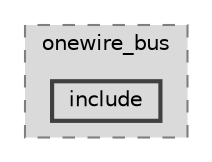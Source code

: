 digraph "components/peripherals/owb/onewire_bus/include"
{
 // LATEX_PDF_SIZE
  bgcolor="transparent";
  edge [fontname=Helvetica,fontsize=10,labelfontname=Helvetica,labelfontsize=10];
  node [fontname=Helvetica,fontsize=10,shape=box,height=0.2,width=0.4];
  compound=true
  subgraph clusterdir_cf7557bea18c1cf8c86eddbb93b93aa7 {
    graph [ bgcolor="#dadada", pencolor="grey50", label="onewire_bus", fontname=Helvetica,fontsize=10 style="filled,dashed", URL="dir_cf7557bea18c1cf8c86eddbb93b93aa7.html",tooltip=""]
  dir_2f8a16ab932370185c4dc2e0130f0821 [label="include", fillcolor="#dadada", color="grey25", style="filled,bold", URL="dir_2f8a16ab932370185c4dc2e0130f0821.html",tooltip=""];
  }
}
